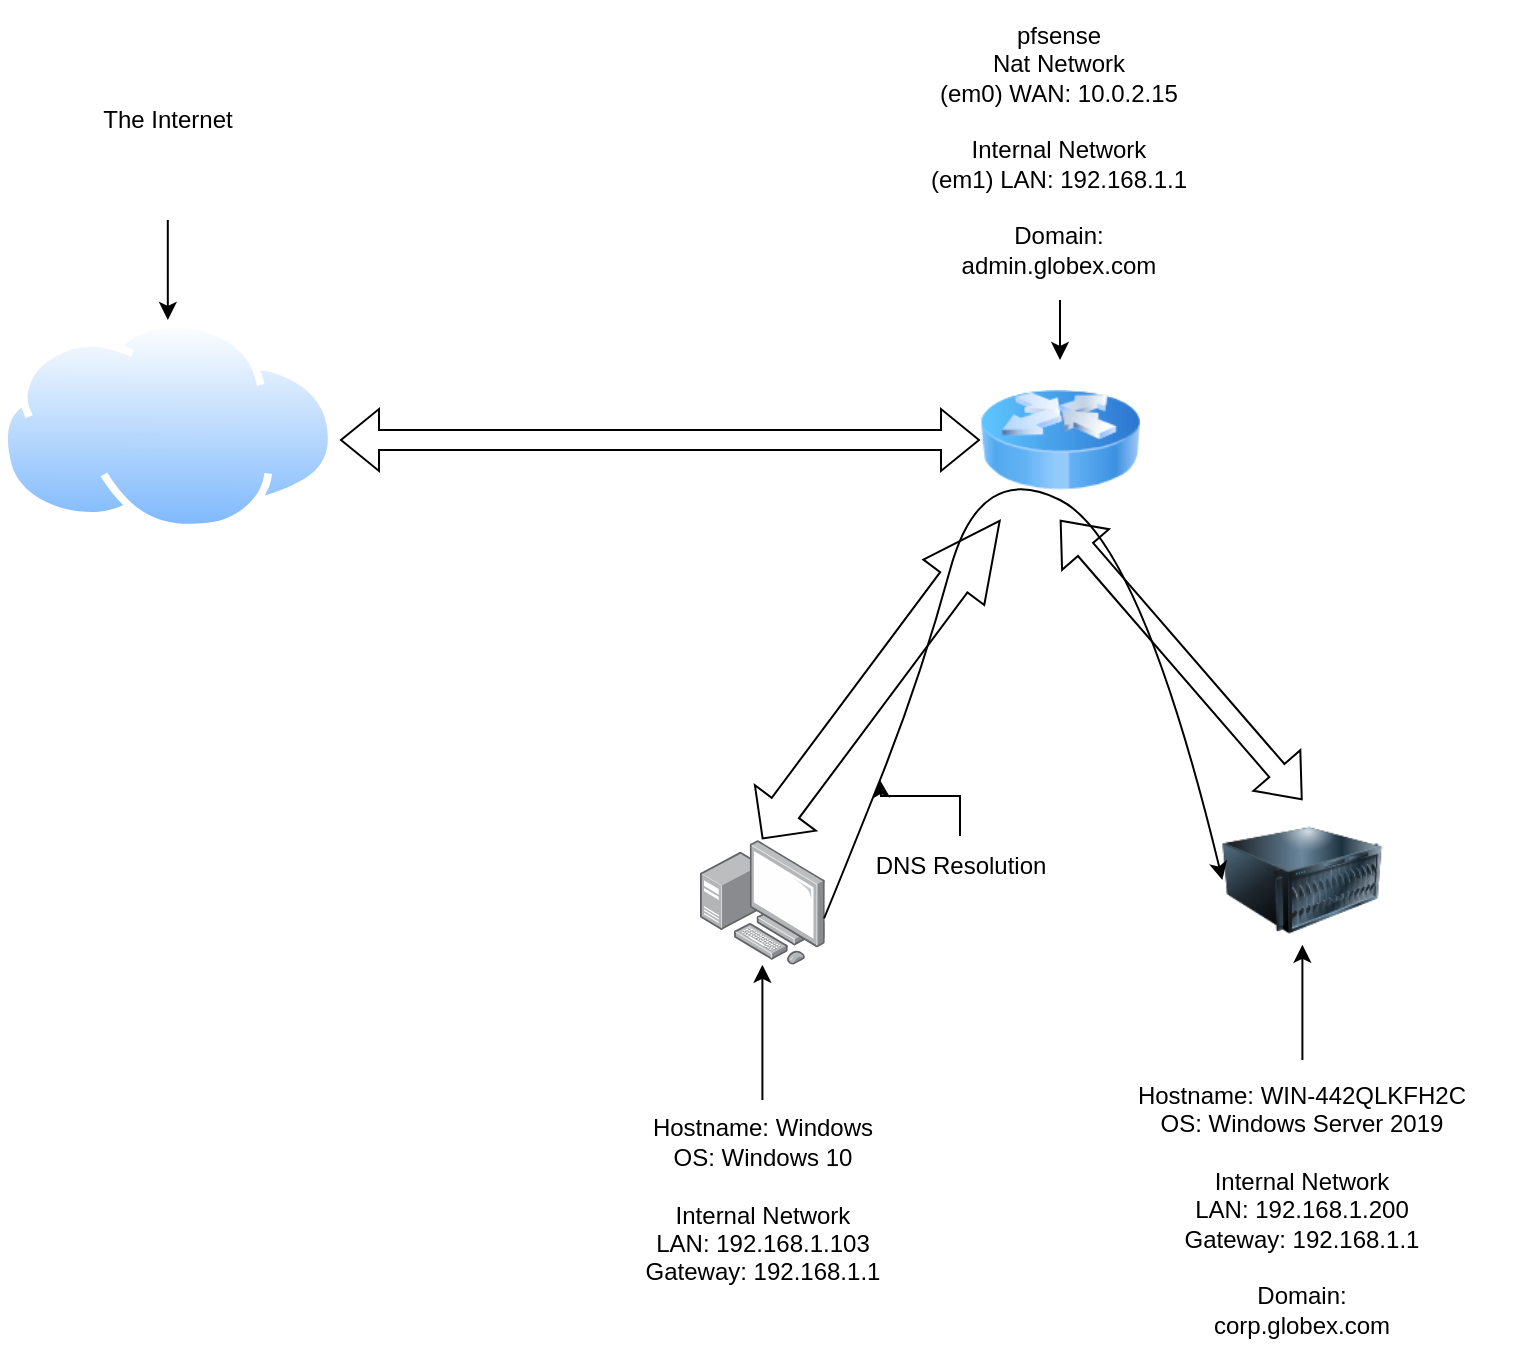 <mxfile version="22.1.7" type="github">
  <diagram name="Page-1" id="CdFyWuu7mZfADsBGeCwA">
    <mxGraphModel dx="1370" dy="819" grid="1" gridSize="10" guides="1" tooltips="1" connect="1" arrows="1" fold="1" page="1" pageScale="1" pageWidth="850" pageHeight="1100" math="0" shadow="0">
      <root>
        <mxCell id="0" />
        <mxCell id="1" parent="0" />
        <mxCell id="9oPIyIbZ-EvlBXnKMK6W-4" value="" style="image;html=1;image=img/lib/clip_art/networking/Router_Icon_128x128.png" parent="1" vertex="1">
          <mxGeometry x="520" y="190" width="80" height="80" as="geometry" />
        </mxCell>
        <mxCell id="9oPIyIbZ-EvlBXnKMK6W-5" value="" style="image;points=[];aspect=fixed;html=1;align=center;shadow=0;dashed=0;image=img/lib/allied_telesis/computer_and_terminals/Personal_Computer_with_Server.svg;" parent="1" vertex="1">
          <mxGeometry x="380" y="430" width="62.4" height="62.4" as="geometry" />
        </mxCell>
        <mxCell id="9oPIyIbZ-EvlBXnKMK6W-8" value="" style="shape=flexArrow;endArrow=classic;startArrow=classic;html=1;rounded=0;entryX=0;entryY=0.5;entryDx=0;entryDy=0;exitX=1;exitY=0.5;exitDx=0;exitDy=0;" parent="1" target="9oPIyIbZ-EvlBXnKMK6W-4" edge="1">
          <mxGeometry width="100" height="100" relative="1" as="geometry">
            <mxPoint x="200" y="230" as="sourcePoint" />
            <mxPoint x="310" y="370" as="targetPoint" />
          </mxGeometry>
        </mxCell>
        <mxCell id="9oPIyIbZ-EvlBXnKMK6W-9" value="" style="shape=flexArrow;endArrow=classic;startArrow=classic;html=1;rounded=0;entryX=0.5;entryY=1;entryDx=0;entryDy=0;exitX=0.5;exitY=0;exitDx=0;exitDy=0;" parent="1" source="QhET0AG_YlZGoIZ--8q6-3" target="9oPIyIbZ-EvlBXnKMK6W-4" edge="1">
          <mxGeometry width="100" height="100" relative="1" as="geometry">
            <mxPoint x="660.331" y="420" as="sourcePoint" />
            <mxPoint x="310" y="370" as="targetPoint" />
          </mxGeometry>
        </mxCell>
        <mxCell id="9oPIyIbZ-EvlBXnKMK6W-10" value="" style="shape=flexArrow;endArrow=classic;startArrow=classic;html=1;rounded=0;exitX=0.497;exitY=-0.006;exitDx=0;exitDy=0;exitPerimeter=0;width=17;endSize=12.45;" parent="1" source="9oPIyIbZ-EvlBXnKMK6W-5" target="9oPIyIbZ-EvlBXnKMK6W-4" edge="1">
          <mxGeometry width="100" height="100" relative="1" as="geometry">
            <mxPoint x="210" y="470" as="sourcePoint" />
            <mxPoint x="310" y="370" as="targetPoint" />
          </mxGeometry>
        </mxCell>
        <mxCell id="QhET0AG_YlZGoIZ--8q6-2" style="edgeStyle=orthogonalEdgeStyle;rounded=0;orthogonalLoop=1;jettySize=auto;html=1;" parent="1" source="9oPIyIbZ-EvlBXnKMK6W-11" target="QhET0AG_YlZGoIZ--8q6-1" edge="1">
          <mxGeometry relative="1" as="geometry" />
        </mxCell>
        <mxCell id="9oPIyIbZ-EvlBXnKMK6W-11" value="The Internet" style="text;html=1;strokeColor=none;fillColor=none;align=center;verticalAlign=middle;whiteSpace=wrap;rounded=0;" parent="1" vertex="1">
          <mxGeometry x="33.93" y="20" width="160" height="100" as="geometry" />
        </mxCell>
        <mxCell id="9oPIyIbZ-EvlBXnKMK6W-13" style="edgeStyle=orthogonalEdgeStyle;rounded=0;orthogonalLoop=1;jettySize=auto;html=1;" parent="1" source="9oPIyIbZ-EvlBXnKMK6W-12" target="9oPIyIbZ-EvlBXnKMK6W-4" edge="1">
          <mxGeometry relative="1" as="geometry" />
        </mxCell>
        <mxCell id="9oPIyIbZ-EvlBXnKMK6W-12" value="pfsense&lt;br&gt;Nat Network&lt;br&gt;(em0) WAN: 10.0.2.15&lt;br&gt;&lt;br&gt;Internal Network&lt;br&gt;(em1) LAN: 192.168.1.1&lt;br&gt;&lt;br&gt;Domain:&lt;br&gt;admin.globex.com" style="text;html=1;strokeColor=none;fillColor=none;align=center;verticalAlign=middle;whiteSpace=wrap;rounded=0;" parent="1" vertex="1">
          <mxGeometry x="484.4" y="10" width="151.2" height="150" as="geometry" />
        </mxCell>
        <mxCell id="9oPIyIbZ-EvlBXnKMK6W-18" style="edgeStyle=orthogonalEdgeStyle;rounded=0;orthogonalLoop=1;jettySize=auto;html=1;" parent="1" source="9oPIyIbZ-EvlBXnKMK6W-15" target="9oPIyIbZ-EvlBXnKMK6W-5" edge="1">
          <mxGeometry relative="1" as="geometry" />
        </mxCell>
        <mxCell id="9oPIyIbZ-EvlBXnKMK6W-15" value="Hostname: Windows&lt;br&gt;OS: Windows 10&lt;br&gt;&lt;br&gt;Internal Network&lt;br&gt;LAN: 192.168.1.103&lt;br&gt;Gateway: 192.168.1.1" style="text;html=1;strokeColor=none;fillColor=none;align=center;verticalAlign=middle;whiteSpace=wrap;rounded=0;" parent="1" vertex="1">
          <mxGeometry x="318.7" y="560" width="185" height="100" as="geometry" />
        </mxCell>
        <mxCell id="9oPIyIbZ-EvlBXnKMK6W-22" style="edgeStyle=orthogonalEdgeStyle;rounded=0;orthogonalLoop=1;jettySize=auto;html=1;" parent="1" source="9oPIyIbZ-EvlBXnKMK6W-19" edge="1">
          <mxGeometry relative="1" as="geometry">
            <mxPoint x="681.2" y="482.4" as="targetPoint" />
          </mxGeometry>
        </mxCell>
        <mxCell id="9oPIyIbZ-EvlBXnKMK6W-19" value="Hostname: WIN-442QLKFH2C&lt;br&gt;OS: Windows Server 2019&lt;br&gt;&lt;br&gt;Internal Network&lt;br&gt;LAN: 192.168.1.200&lt;br&gt;Gateway: 192.168.1.1&lt;br&gt;&lt;br&gt;Domain:&lt;br&gt;corp.globex.com" style="text;html=1;strokeColor=none;fillColor=none;align=center;verticalAlign=middle;whiteSpace=wrap;rounded=0;" parent="1" vertex="1">
          <mxGeometry x="574.3" y="540" width="213.8" height="150" as="geometry" />
        </mxCell>
        <mxCell id="QhET0AG_YlZGoIZ--8q6-1" value="" style="image;aspect=fixed;perimeter=ellipsePerimeter;html=1;align=center;shadow=0;dashed=0;spacingTop=3;image=img/lib/active_directory/internet_cloud.svg;" parent="1" vertex="1">
          <mxGeometry x="30" y="170" width="167.86" height="105.75" as="geometry" />
        </mxCell>
        <mxCell id="QhET0AG_YlZGoIZ--8q6-3" value="" style="image;html=1;image=img/lib/clip_art/computers/Server_128x128.png" parent="1" vertex="1">
          <mxGeometry x="641.2" y="410" width="80" height="80" as="geometry" />
        </mxCell>
        <mxCell id="3YfveXfCDOFV58YgY3yn-1" value="" style="curved=1;endArrow=classic;html=1;rounded=0;exitX=0.994;exitY=0.628;exitDx=0;exitDy=0;exitPerimeter=0;entryX=0;entryY=0.5;entryDx=0;entryDy=0;" edge="1" parent="1" source="9oPIyIbZ-EvlBXnKMK6W-5" target="QhET0AG_YlZGoIZ--8q6-3">
          <mxGeometry width="50" height="50" relative="1" as="geometry">
            <mxPoint x="400" y="450" as="sourcePoint" />
            <mxPoint x="450" y="400" as="targetPoint" />
            <Array as="points">
              <mxPoint x="450" y="450" />
              <mxPoint x="490" y="350" />
              <mxPoint x="520" y="240" />
              <mxPoint x="600" y="280" />
            </Array>
          </mxGeometry>
        </mxCell>
        <mxCell id="3YfveXfCDOFV58YgY3yn-3" style="edgeStyle=orthogonalEdgeStyle;rounded=0;orthogonalLoop=1;jettySize=auto;html=1;" edge="1" parent="1" source="3YfveXfCDOFV58YgY3yn-2">
          <mxGeometry relative="1" as="geometry">
            <mxPoint x="470" y="400" as="targetPoint" />
          </mxGeometry>
        </mxCell>
        <mxCell id="3YfveXfCDOFV58YgY3yn-2" value="DNS Resolution" style="text;html=1;align=center;verticalAlign=middle;resizable=0;points=[];autosize=1;strokeColor=none;fillColor=none;" vertex="1" parent="1">
          <mxGeometry x="455" y="428" width="110" height="30" as="geometry" />
        </mxCell>
      </root>
    </mxGraphModel>
  </diagram>
</mxfile>
